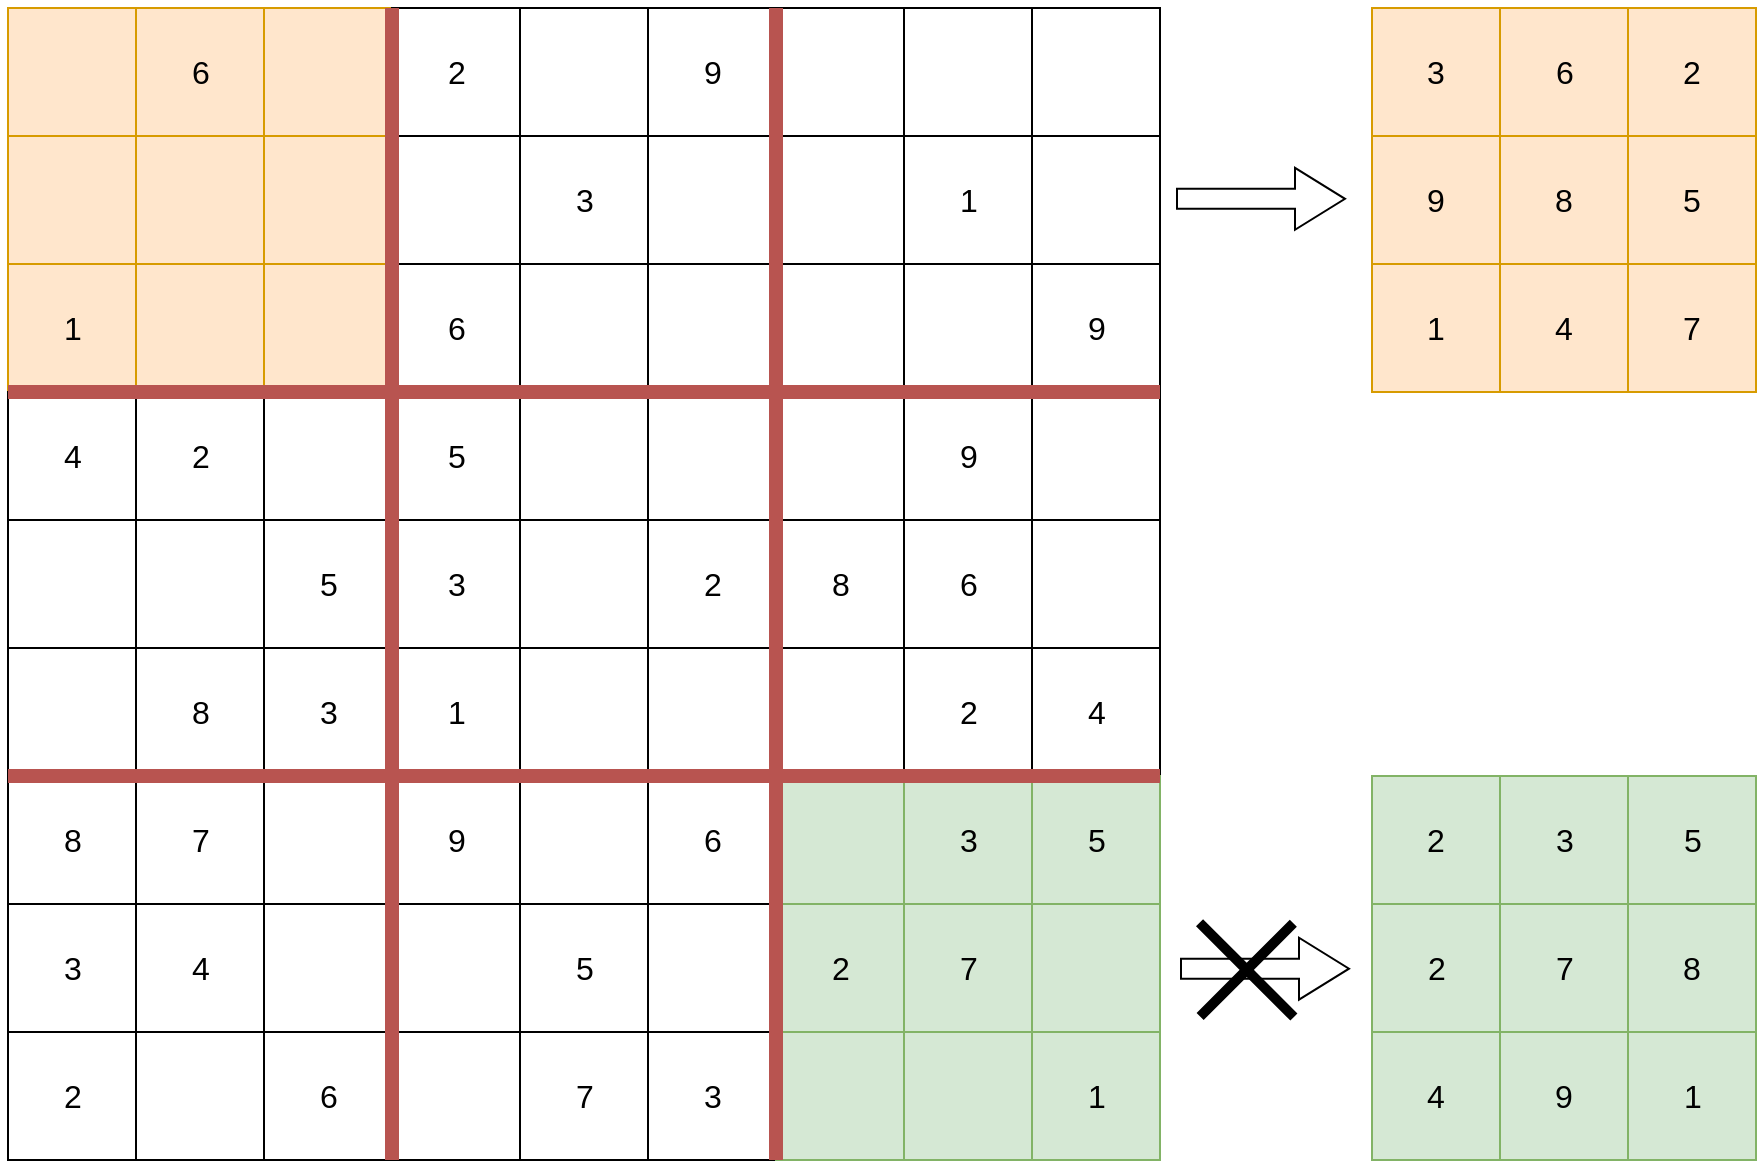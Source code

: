 <mxfile version="22.1.18" type="device">
  <diagram name="Page-1" id="i2DMALY9Xvrg91dQCHIN">
    <mxGraphModel dx="1356" dy="980" grid="0" gridSize="10" guides="1" tooltips="1" connect="1" arrows="1" fold="1" page="0" pageScale="1" pageWidth="850" pageHeight="1100" math="0" shadow="0">
      <root>
        <mxCell id="0" />
        <mxCell id="1" parent="0" />
        <mxCell id="XYY6bWEJs2ji5yLr34Nl-1" value="" style="rounded=0;whiteSpace=wrap;html=1;fontSize=16;fillColor=#ffe6cc;strokeColor=#d79b00;" parent="1" vertex="1">
          <mxGeometry x="-195" y="-226" width="64" height="64" as="geometry" />
        </mxCell>
        <mxCell id="XYY6bWEJs2ji5yLr34Nl-3" value="" style="rounded=0;whiteSpace=wrap;html=1;fontSize=16;fillColor=#ffe6cc;strokeColor=#d79b00;" parent="1" vertex="1">
          <mxGeometry x="-131" y="-226" width="64" height="64" as="geometry" />
        </mxCell>
        <mxCell id="XYY6bWEJs2ji5yLr34Nl-4" value="" style="rounded=0;whiteSpace=wrap;html=1;fontSize=16;fillColor=#ffe6cc;strokeColor=#d79b00;" parent="1" vertex="1">
          <mxGeometry x="-67" y="-226" width="64" height="64" as="geometry" />
        </mxCell>
        <mxCell id="XYY6bWEJs2ji5yLr34Nl-10" value="" style="rounded=0;whiteSpace=wrap;html=1;fontSize=16;fillColor=#ffe6cc;strokeColor=#d79b00;" parent="1" vertex="1">
          <mxGeometry x="-195" y="-162" width="64" height="64" as="geometry" />
        </mxCell>
        <mxCell id="XYY6bWEJs2ji5yLr34Nl-12" value="" style="rounded=0;whiteSpace=wrap;html=1;fontSize=16;fillColor=#ffe6cc;strokeColor=#d79b00;" parent="1" vertex="1">
          <mxGeometry x="-131" y="-162" width="64" height="64" as="geometry" />
        </mxCell>
        <mxCell id="XYY6bWEJs2ji5yLr34Nl-13" value="" style="rounded=0;whiteSpace=wrap;html=1;fontSize=16;fillColor=#ffe6cc;strokeColor=#d79b00;" parent="1" vertex="1">
          <mxGeometry x="-67" y="-162" width="64" height="64" as="geometry" />
        </mxCell>
        <mxCell id="XYY6bWEJs2ji5yLr34Nl-22" value="" style="rounded=0;whiteSpace=wrap;html=1;fontSize=16;fillColor=#ffe6cc;strokeColor=#d79b00;" parent="1" vertex="1">
          <mxGeometry x="-195" y="-98" width="64" height="64" as="geometry" />
        </mxCell>
        <mxCell id="XYY6bWEJs2ji5yLr34Nl-23" value="1" style="text;html=1;align=center;verticalAlign=middle;resizable=0;points=[];autosize=1;fontSize=16;" parent="1" vertex="1">
          <mxGeometry x="-176.5" y="-81.5" width="27" height="31" as="geometry" />
        </mxCell>
        <mxCell id="XYY6bWEJs2ji5yLr34Nl-24" value="" style="rounded=0;whiteSpace=wrap;html=1;fontSize=16;fillColor=#ffe6cc;strokeColor=#d79b00;" parent="1" vertex="1">
          <mxGeometry x="-131" y="-98" width="65" height="65" as="geometry" />
        </mxCell>
        <mxCell id="XYY6bWEJs2ji5yLr34Nl-25" value="" style="rounded=0;whiteSpace=wrap;html=1;fontSize=16;fillColor=#ffe6cc;strokeColor=#d79b00;" parent="1" vertex="1">
          <mxGeometry x="-67" y="-98" width="64" height="64" as="geometry" />
        </mxCell>
        <mxCell id="XYY6bWEJs2ji5yLr34Nl-26" value="6" style="text;html=1;align=center;verticalAlign=middle;resizable=0;points=[];autosize=1;fontSize=16;" parent="1" vertex="1">
          <mxGeometry x="-112.5" y="-209.5" width="27" height="31" as="geometry" />
        </mxCell>
        <mxCell id="XYY6bWEJs2ji5yLr34Nl-32" value="" style="rounded=0;whiteSpace=wrap;html=1;fontSize=16;" parent="1" vertex="1">
          <mxGeometry x="-3" y="-226" width="64" height="64" as="geometry" />
        </mxCell>
        <mxCell id="XYY6bWEJs2ji5yLr34Nl-33" value="2" style="text;html=1;align=center;verticalAlign=middle;resizable=0;points=[];autosize=1;strokeColor=none;fillColor=none;fontSize=16;" parent="1" vertex="1">
          <mxGeometry x="15.5" y="-209.5" width="27" height="31" as="geometry" />
        </mxCell>
        <mxCell id="XYY6bWEJs2ji5yLr34Nl-34" value="" style="rounded=0;whiteSpace=wrap;html=1;fontSize=16;" parent="1" vertex="1">
          <mxGeometry x="61" y="-226" width="64" height="64" as="geometry" />
        </mxCell>
        <mxCell id="XYY6bWEJs2ji5yLr34Nl-35" value="" style="rounded=0;whiteSpace=wrap;html=1;fontSize=16;" parent="1" vertex="1">
          <mxGeometry x="125" y="-226" width="64" height="64" as="geometry" />
        </mxCell>
        <mxCell id="XYY6bWEJs2ji5yLr34Nl-36" value="" style="rounded=0;whiteSpace=wrap;html=1;fontSize=16;" parent="1" vertex="1">
          <mxGeometry x="-3" y="-162" width="64" height="64" as="geometry" />
        </mxCell>
        <mxCell id="XYY6bWEJs2ji5yLr34Nl-38" value="" style="rounded=0;whiteSpace=wrap;html=1;fontSize=16;" parent="1" vertex="1">
          <mxGeometry x="61" y="-162" width="64" height="64" as="geometry" />
        </mxCell>
        <mxCell id="XYY6bWEJs2ji5yLr34Nl-39" value="" style="rounded=0;whiteSpace=wrap;html=1;fontSize=16;" parent="1" vertex="1">
          <mxGeometry x="125" y="-162" width="64" height="64" as="geometry" />
        </mxCell>
        <mxCell id="XYY6bWEJs2ji5yLr34Nl-40" value="" style="rounded=0;whiteSpace=wrap;html=1;fontSize=16;" parent="1" vertex="1">
          <mxGeometry x="-3" y="-98" width="64" height="64" as="geometry" />
        </mxCell>
        <mxCell id="XYY6bWEJs2ji5yLr34Nl-41" value="6" style="text;html=1;align=center;verticalAlign=middle;resizable=0;points=[];autosize=1;strokeColor=none;fillColor=none;fontSize=16;" parent="1" vertex="1">
          <mxGeometry x="15.5" y="-81.5" width="27" height="31" as="geometry" />
        </mxCell>
        <mxCell id="XYY6bWEJs2ji5yLr34Nl-42" value="" style="rounded=0;whiteSpace=wrap;html=1;fontSize=16;" parent="1" vertex="1">
          <mxGeometry x="61" y="-98" width="64" height="64" as="geometry" />
        </mxCell>
        <mxCell id="XYY6bWEJs2ji5yLr34Nl-43" value="" style="rounded=0;whiteSpace=wrap;html=1;fontSize=16;" parent="1" vertex="1">
          <mxGeometry x="125" y="-98" width="64" height="64" as="geometry" />
        </mxCell>
        <mxCell id="XYY6bWEJs2ji5yLr34Nl-45" value="9" style="text;html=1;align=center;verticalAlign=middle;resizable=0;points=[];autosize=1;strokeColor=none;fillColor=none;fontSize=16;" parent="1" vertex="1">
          <mxGeometry x="143.5" y="-209.5" width="27" height="31" as="geometry" />
        </mxCell>
        <mxCell id="XYY6bWEJs2ji5yLr34Nl-46" value="3" style="text;html=1;align=center;verticalAlign=middle;resizable=0;points=[];autosize=1;strokeColor=none;fillColor=none;fontSize=16;" parent="1" vertex="1">
          <mxGeometry x="79.5" y="-145.5" width="27" height="31" as="geometry" />
        </mxCell>
        <mxCell id="XYY6bWEJs2ji5yLr34Nl-50" value="" style="rounded=0;whiteSpace=wrap;html=1;fontSize=16;" parent="1" vertex="1">
          <mxGeometry x="189" y="-226" width="64" height="64" as="geometry" />
        </mxCell>
        <mxCell id="XYY6bWEJs2ji5yLr34Nl-52" value="" style="rounded=0;whiteSpace=wrap;html=1;fontSize=16;" parent="1" vertex="1">
          <mxGeometry x="253" y="-226" width="64" height="64" as="geometry" />
        </mxCell>
        <mxCell id="XYY6bWEJs2ji5yLr34Nl-53" value="" style="rounded=0;whiteSpace=wrap;html=1;fontSize=16;" parent="1" vertex="1">
          <mxGeometry x="317" y="-226" width="64" height="64" as="geometry" />
        </mxCell>
        <mxCell id="XYY6bWEJs2ji5yLr34Nl-54" value="" style="rounded=0;whiteSpace=wrap;html=1;fontSize=16;" parent="1" vertex="1">
          <mxGeometry x="189" y="-162" width="64" height="64" as="geometry" />
        </mxCell>
        <mxCell id="XYY6bWEJs2ji5yLr34Nl-56" value="" style="rounded=0;whiteSpace=wrap;html=1;fontSize=16;" parent="1" vertex="1">
          <mxGeometry x="253" y="-162" width="64" height="64" as="geometry" />
        </mxCell>
        <mxCell id="XYY6bWEJs2ji5yLr34Nl-57" value="" style="rounded=0;whiteSpace=wrap;html=1;fontSize=16;" parent="1" vertex="1">
          <mxGeometry x="317" y="-162" width="64" height="64" as="geometry" />
        </mxCell>
        <mxCell id="XYY6bWEJs2ji5yLr34Nl-58" value="" style="rounded=0;whiteSpace=wrap;html=1;fontSize=16;" parent="1" vertex="1">
          <mxGeometry x="189" y="-98" width="64" height="64" as="geometry" />
        </mxCell>
        <mxCell id="XYY6bWEJs2ji5yLr34Nl-60" value="" style="rounded=0;whiteSpace=wrap;html=1;fontSize=16;" parent="1" vertex="1">
          <mxGeometry x="253" y="-98" width="64" height="64" as="geometry" />
        </mxCell>
        <mxCell id="XYY6bWEJs2ji5yLr34Nl-61" value="" style="rounded=0;whiteSpace=wrap;html=1;fontSize=16;" parent="1" vertex="1">
          <mxGeometry x="317" y="-98" width="64" height="64" as="geometry" />
        </mxCell>
        <mxCell id="XYY6bWEJs2ji5yLr34Nl-64" value="1" style="text;html=1;align=center;verticalAlign=middle;resizable=0;points=[];autosize=1;strokeColor=none;fillColor=none;fontSize=16;" parent="1" vertex="1">
          <mxGeometry x="271.5" y="-145.5" width="27" height="31" as="geometry" />
        </mxCell>
        <mxCell id="XYY6bWEJs2ji5yLr34Nl-67" value="9" style="text;html=1;align=center;verticalAlign=middle;resizable=0;points=[];autosize=1;strokeColor=none;fillColor=none;fontSize=16;" parent="1" vertex="1">
          <mxGeometry x="335.5" y="-81.5" width="27" height="31" as="geometry" />
        </mxCell>
        <mxCell id="XYY6bWEJs2ji5yLr34Nl-68" value="" style="rounded=0;whiteSpace=wrap;html=1;fontSize=16;" parent="1" vertex="1">
          <mxGeometry x="-195" y="-34" width="64" height="64" as="geometry" />
        </mxCell>
        <mxCell id="XYY6bWEJs2ji5yLr34Nl-69" value="4" style="text;html=1;align=center;verticalAlign=middle;resizable=0;points=[];autosize=1;strokeColor=none;fillColor=none;fontSize=16;" parent="1" vertex="1">
          <mxGeometry x="-176.5" y="-17.5" width="27" height="31" as="geometry" />
        </mxCell>
        <mxCell id="XYY6bWEJs2ji5yLr34Nl-70" value="" style="rounded=0;whiteSpace=wrap;html=1;fontSize=16;" parent="1" vertex="1">
          <mxGeometry x="-131" y="-34" width="64" height="64" as="geometry" />
        </mxCell>
        <mxCell id="XYY6bWEJs2ji5yLr34Nl-71" value="" style="rounded=0;whiteSpace=wrap;html=1;fontSize=16;" parent="1" vertex="1">
          <mxGeometry x="-67" y="-34" width="64" height="64" as="geometry" />
        </mxCell>
        <mxCell id="XYY6bWEJs2ji5yLr34Nl-72" value="" style="rounded=0;whiteSpace=wrap;html=1;fontSize=16;" parent="1" vertex="1">
          <mxGeometry x="-195" y="30" width="64" height="64" as="geometry" />
        </mxCell>
        <mxCell id="XYY6bWEJs2ji5yLr34Nl-74" value="" style="rounded=0;whiteSpace=wrap;html=1;fontSize=16;" parent="1" vertex="1">
          <mxGeometry x="-131" y="30" width="64" height="64" as="geometry" />
        </mxCell>
        <mxCell id="XYY6bWEJs2ji5yLr34Nl-75" value="" style="rounded=0;whiteSpace=wrap;html=1;fontSize=16;" parent="1" vertex="1">
          <mxGeometry x="-67" y="30" width="64" height="64" as="geometry" />
        </mxCell>
        <mxCell id="XYY6bWEJs2ji5yLr34Nl-76" value="" style="rounded=0;whiteSpace=wrap;html=1;fontSize=16;" parent="1" vertex="1">
          <mxGeometry x="-195" y="94" width="64" height="64" as="geometry" />
        </mxCell>
        <mxCell id="XYY6bWEJs2ji5yLr34Nl-78" value="" style="rounded=0;whiteSpace=wrap;html=1;fontSize=16;" parent="1" vertex="1">
          <mxGeometry x="-131" y="94" width="64" height="64" as="geometry" />
        </mxCell>
        <mxCell id="XYY6bWEJs2ji5yLr34Nl-79" value="" style="rounded=0;whiteSpace=wrap;html=1;fontSize=16;" parent="1" vertex="1">
          <mxGeometry x="-67" y="94" width="64" height="64" as="geometry" />
        </mxCell>
        <mxCell id="XYY6bWEJs2ji5yLr34Nl-80" value="2" style="text;html=1;align=center;verticalAlign=middle;resizable=0;points=[];autosize=1;strokeColor=none;fillColor=none;fontSize=16;" parent="1" vertex="1">
          <mxGeometry x="-112.5" y="-17.5" width="27" height="31" as="geometry" />
        </mxCell>
        <mxCell id="XYY6bWEJs2ji5yLr34Nl-83" value="5" style="text;html=1;align=center;verticalAlign=middle;resizable=0;points=[];autosize=1;strokeColor=none;fillColor=none;fontSize=16;" parent="1" vertex="1">
          <mxGeometry x="-48.5" y="46.5" width="27" height="31" as="geometry" />
        </mxCell>
        <mxCell id="XYY6bWEJs2ji5yLr34Nl-84" value="8" style="text;html=1;align=center;verticalAlign=middle;resizable=0;points=[];autosize=1;strokeColor=none;fillColor=none;fontSize=16;" parent="1" vertex="1">
          <mxGeometry x="-112.5" y="110.5" width="27" height="31" as="geometry" />
        </mxCell>
        <mxCell id="XYY6bWEJs2ji5yLr34Nl-85" value="3" style="text;html=1;align=center;verticalAlign=middle;resizable=0;points=[];autosize=1;strokeColor=none;fillColor=none;fontSize=16;" parent="1" vertex="1">
          <mxGeometry x="-48.5" y="110.5" width="27" height="31" as="geometry" />
        </mxCell>
        <mxCell id="XYY6bWEJs2ji5yLr34Nl-86" value="" style="rounded=0;whiteSpace=wrap;html=1;fontSize=16;" parent="1" vertex="1">
          <mxGeometry x="-3" y="-34" width="64" height="64" as="geometry" />
        </mxCell>
        <mxCell id="XYY6bWEJs2ji5yLr34Nl-87" value="5" style="text;html=1;align=center;verticalAlign=middle;resizable=0;points=[];autosize=1;strokeColor=none;fillColor=none;fontSize=16;" parent="1" vertex="1">
          <mxGeometry x="15.5" y="-17.5" width="27" height="31" as="geometry" />
        </mxCell>
        <mxCell id="XYY6bWEJs2ji5yLr34Nl-88" value="" style="rounded=0;whiteSpace=wrap;html=1;fontSize=16;" parent="1" vertex="1">
          <mxGeometry x="61" y="-34" width="64" height="64" as="geometry" />
        </mxCell>
        <mxCell id="XYY6bWEJs2ji5yLr34Nl-89" value="" style="rounded=0;whiteSpace=wrap;html=1;fontSize=16;" parent="1" vertex="1">
          <mxGeometry x="125" y="-34" width="64" height="64" as="geometry" />
        </mxCell>
        <mxCell id="XYY6bWEJs2ji5yLr34Nl-90" value="" style="rounded=0;whiteSpace=wrap;html=1;fontSize=16;" parent="1" vertex="1">
          <mxGeometry x="-3" y="30" width="64" height="64" as="geometry" />
        </mxCell>
        <mxCell id="XYY6bWEJs2ji5yLr34Nl-91" value="3" style="text;html=1;align=center;verticalAlign=middle;resizable=0;points=[];autosize=1;strokeColor=none;fillColor=none;fontSize=16;" parent="1" vertex="1">
          <mxGeometry x="15.5" y="46.5" width="27" height="31" as="geometry" />
        </mxCell>
        <mxCell id="XYY6bWEJs2ji5yLr34Nl-92" value="" style="rounded=0;whiteSpace=wrap;html=1;fontSize=16;" parent="1" vertex="1">
          <mxGeometry x="61" y="30" width="64" height="64" as="geometry" />
        </mxCell>
        <mxCell id="XYY6bWEJs2ji5yLr34Nl-93" value="" style="rounded=0;whiteSpace=wrap;html=1;fontSize=16;" parent="1" vertex="1">
          <mxGeometry x="125" y="30" width="64" height="64" as="geometry" />
        </mxCell>
        <mxCell id="XYY6bWEJs2ji5yLr34Nl-94" value="" style="rounded=0;whiteSpace=wrap;html=1;fontSize=16;" parent="1" vertex="1">
          <mxGeometry x="-3" y="94" width="64" height="64" as="geometry" />
        </mxCell>
        <mxCell id="XYY6bWEJs2ji5yLr34Nl-95" value="1" style="text;html=1;align=center;verticalAlign=middle;resizable=0;points=[];autosize=1;strokeColor=none;fillColor=none;fontSize=16;" parent="1" vertex="1">
          <mxGeometry x="15.5" y="110.5" width="27" height="31" as="geometry" />
        </mxCell>
        <mxCell id="XYY6bWEJs2ji5yLr34Nl-96" value="" style="rounded=0;whiteSpace=wrap;html=1;fontSize=16;" parent="1" vertex="1">
          <mxGeometry x="61" y="94" width="64" height="64" as="geometry" />
        </mxCell>
        <mxCell id="XYY6bWEJs2ji5yLr34Nl-97" value="" style="rounded=0;whiteSpace=wrap;html=1;fontSize=16;" parent="1" vertex="1">
          <mxGeometry x="125" y="94" width="64" height="64" as="geometry" />
        </mxCell>
        <mxCell id="XYY6bWEJs2ji5yLr34Nl-101" value="2" style="text;html=1;align=center;verticalAlign=middle;resizable=0;points=[];autosize=1;strokeColor=none;fillColor=none;fontSize=16;" parent="1" vertex="1">
          <mxGeometry x="143.5" y="46.5" width="27" height="31" as="geometry" />
        </mxCell>
        <mxCell id="XYY6bWEJs2ji5yLr34Nl-104" value="" style="rounded=0;whiteSpace=wrap;html=1;fontSize=16;" parent="1" vertex="1">
          <mxGeometry x="189" y="-34" width="64" height="64" as="geometry" />
        </mxCell>
        <mxCell id="XYY6bWEJs2ji5yLr34Nl-106" value="" style="rounded=0;whiteSpace=wrap;html=1;fontSize=16;" parent="1" vertex="1">
          <mxGeometry x="253" y="-34" width="64" height="64" as="geometry" />
        </mxCell>
        <mxCell id="XYY6bWEJs2ji5yLr34Nl-107" value="" style="rounded=0;whiteSpace=wrap;html=1;fontSize=16;" parent="1" vertex="1">
          <mxGeometry x="317" y="-34" width="64" height="64" as="geometry" />
        </mxCell>
        <mxCell id="XYY6bWEJs2ji5yLr34Nl-108" value="" style="rounded=0;whiteSpace=wrap;html=1;fontSize=16;" parent="1" vertex="1">
          <mxGeometry x="189" y="30" width="64" height="64" as="geometry" />
        </mxCell>
        <mxCell id="XYY6bWEJs2ji5yLr34Nl-109" value="8" style="text;html=1;align=center;verticalAlign=middle;resizable=0;points=[];autosize=1;strokeColor=none;fillColor=none;fontSize=16;" parent="1" vertex="1">
          <mxGeometry x="207.5" y="46.5" width="27" height="31" as="geometry" />
        </mxCell>
        <mxCell id="XYY6bWEJs2ji5yLr34Nl-110" value="" style="rounded=0;whiteSpace=wrap;html=1;fontSize=16;" parent="1" vertex="1">
          <mxGeometry x="253" y="30" width="64" height="64" as="geometry" />
        </mxCell>
        <mxCell id="XYY6bWEJs2ji5yLr34Nl-111" value="" style="rounded=0;whiteSpace=wrap;html=1;fontSize=16;" parent="1" vertex="1">
          <mxGeometry x="317" y="30" width="64" height="64" as="geometry" />
        </mxCell>
        <mxCell id="XYY6bWEJs2ji5yLr34Nl-112" value="" style="rounded=0;whiteSpace=wrap;html=1;fontSize=16;" parent="1" vertex="1">
          <mxGeometry x="189" y="94" width="64" height="64" as="geometry" />
        </mxCell>
        <mxCell id="XYY6bWEJs2ji5yLr34Nl-114" value="" style="rounded=0;whiteSpace=wrap;html=1;fontSize=16;" parent="1" vertex="1">
          <mxGeometry x="253" y="94" width="64" height="64" as="geometry" />
        </mxCell>
        <mxCell id="XYY6bWEJs2ji5yLr34Nl-115" value="" style="rounded=0;whiteSpace=wrap;html=1;fontSize=16;" parent="1" vertex="1">
          <mxGeometry x="317" y="94" width="64" height="64" as="geometry" />
        </mxCell>
        <mxCell id="XYY6bWEJs2ji5yLr34Nl-116" value="9" style="text;html=1;align=center;verticalAlign=middle;resizable=0;points=[];autosize=1;strokeColor=none;fillColor=none;fontSize=16;" parent="1" vertex="1">
          <mxGeometry x="271.5" y="-17.5" width="27" height="31" as="geometry" />
        </mxCell>
        <mxCell id="XYY6bWEJs2ji5yLr34Nl-118" value="6" style="text;html=1;align=center;verticalAlign=middle;resizable=0;points=[];autosize=1;strokeColor=none;fillColor=none;fontSize=16;" parent="1" vertex="1">
          <mxGeometry x="271.5" y="46.5" width="27" height="31" as="geometry" />
        </mxCell>
        <mxCell id="XYY6bWEJs2ji5yLr34Nl-120" value="2" style="text;html=1;align=center;verticalAlign=middle;resizable=0;points=[];autosize=1;strokeColor=none;fillColor=none;fontSize=16;" parent="1" vertex="1">
          <mxGeometry x="271.5" y="110.5" width="27" height="31" as="geometry" />
        </mxCell>
        <mxCell id="XYY6bWEJs2ji5yLr34Nl-121" value="4" style="text;html=1;align=center;verticalAlign=middle;resizable=0;points=[];autosize=1;strokeColor=none;fillColor=none;fontSize=16;" parent="1" vertex="1">
          <mxGeometry x="335.5" y="110.5" width="27" height="31" as="geometry" />
        </mxCell>
        <mxCell id="XYY6bWEJs2ji5yLr34Nl-122" value="" style="rounded=0;whiteSpace=wrap;html=1;fontSize=16;" parent="1" vertex="1">
          <mxGeometry x="-195" y="158" width="64" height="64" as="geometry" />
        </mxCell>
        <mxCell id="XYY6bWEJs2ji5yLr34Nl-123" value="8" style="text;html=1;align=center;verticalAlign=middle;resizable=0;points=[];autosize=1;strokeColor=none;fillColor=none;fontSize=16;" parent="1" vertex="1">
          <mxGeometry x="-176.5" y="174.5" width="27" height="31" as="geometry" />
        </mxCell>
        <mxCell id="XYY6bWEJs2ji5yLr34Nl-124" value="" style="rounded=0;whiteSpace=wrap;html=1;fontSize=16;" parent="1" vertex="1">
          <mxGeometry x="-131" y="158" width="64" height="64" as="geometry" />
        </mxCell>
        <mxCell id="XYY6bWEJs2ji5yLr34Nl-125" value="" style="rounded=0;whiteSpace=wrap;html=1;fontSize=16;" parent="1" vertex="1">
          <mxGeometry x="-67" y="158" width="64" height="64" as="geometry" />
        </mxCell>
        <mxCell id="XYY6bWEJs2ji5yLr34Nl-126" value="" style="rounded=0;whiteSpace=wrap;html=1;fontSize=16;" parent="1" vertex="1">
          <mxGeometry x="-195" y="222" width="64" height="64" as="geometry" />
        </mxCell>
        <mxCell id="XYY6bWEJs2ji5yLr34Nl-127" value="3" style="text;html=1;align=center;verticalAlign=middle;resizable=0;points=[];autosize=1;strokeColor=none;fillColor=none;fontSize=16;" parent="1" vertex="1">
          <mxGeometry x="-176.5" y="238.5" width="27" height="31" as="geometry" />
        </mxCell>
        <mxCell id="XYY6bWEJs2ji5yLr34Nl-128" value="" style="rounded=0;whiteSpace=wrap;html=1;fontSize=16;" parent="1" vertex="1">
          <mxGeometry x="-131" y="222" width="64" height="64" as="geometry" />
        </mxCell>
        <mxCell id="XYY6bWEJs2ji5yLr34Nl-129" value="" style="rounded=0;whiteSpace=wrap;html=1;fontSize=16;" parent="1" vertex="1">
          <mxGeometry x="-67" y="222" width="64" height="64" as="geometry" />
        </mxCell>
        <mxCell id="XYY6bWEJs2ji5yLr34Nl-130" value="" style="rounded=0;whiteSpace=wrap;html=1;fontSize=16;" parent="1" vertex="1">
          <mxGeometry x="-195" y="286" width="64" height="64" as="geometry" />
        </mxCell>
        <mxCell id="XYY6bWEJs2ji5yLr34Nl-131" value="2" style="text;html=1;align=center;verticalAlign=middle;resizable=0;points=[];autosize=1;strokeColor=none;fillColor=none;fontSize=16;" parent="1" vertex="1">
          <mxGeometry x="-176.5" y="302.5" width="27" height="31" as="geometry" />
        </mxCell>
        <mxCell id="XYY6bWEJs2ji5yLr34Nl-132" value="" style="rounded=0;whiteSpace=wrap;html=1;fontSize=16;" parent="1" vertex="1">
          <mxGeometry x="-131" y="286" width="64" height="64" as="geometry" />
        </mxCell>
        <mxCell id="XYY6bWEJs2ji5yLr34Nl-133" value="" style="rounded=0;whiteSpace=wrap;html=1;fontSize=16;" parent="1" vertex="1">
          <mxGeometry x="-67" y="286" width="64" height="64" as="geometry" />
        </mxCell>
        <mxCell id="XYY6bWEJs2ji5yLr34Nl-134" value="7" style="text;html=1;align=center;verticalAlign=middle;resizable=0;points=[];autosize=1;strokeColor=none;fillColor=none;fontSize=16;" parent="1" vertex="1">
          <mxGeometry x="-112.5" y="174.5" width="27" height="31" as="geometry" />
        </mxCell>
        <mxCell id="XYY6bWEJs2ji5yLr34Nl-136" value="4" style="text;html=1;align=center;verticalAlign=middle;resizable=0;points=[];autosize=1;strokeColor=none;fillColor=none;fontSize=16;" parent="1" vertex="1">
          <mxGeometry x="-112.5" y="238.5" width="27" height="31" as="geometry" />
        </mxCell>
        <mxCell id="XYY6bWEJs2ji5yLr34Nl-139" value="6" style="text;html=1;align=center;verticalAlign=middle;resizable=0;points=[];autosize=1;strokeColor=none;fillColor=none;fontSize=16;" parent="1" vertex="1">
          <mxGeometry x="-48.5" y="302.5" width="27" height="31" as="geometry" />
        </mxCell>
        <mxCell id="XYY6bWEJs2ji5yLr34Nl-140" value="" style="rounded=0;whiteSpace=wrap;html=1;fontSize=16;" parent="1" vertex="1">
          <mxGeometry x="-3" y="158" width="64" height="64" as="geometry" />
        </mxCell>
        <mxCell id="XYY6bWEJs2ji5yLr34Nl-141" value="9" style="text;html=1;align=center;verticalAlign=middle;resizable=0;points=[];autosize=1;strokeColor=none;fillColor=none;fontSize=16;" parent="1" vertex="1">
          <mxGeometry x="15.5" y="174.5" width="27" height="31" as="geometry" />
        </mxCell>
        <mxCell id="XYY6bWEJs2ji5yLr34Nl-142" value="" style="rounded=0;whiteSpace=wrap;html=1;fontSize=16;" parent="1" vertex="1">
          <mxGeometry x="61" y="158" width="64" height="64" as="geometry" />
        </mxCell>
        <mxCell id="XYY6bWEJs2ji5yLr34Nl-143" value="" style="rounded=0;whiteSpace=wrap;html=1;fontSize=16;" parent="1" vertex="1">
          <mxGeometry x="125" y="158" width="64" height="64" as="geometry" />
        </mxCell>
        <mxCell id="XYY6bWEJs2ji5yLr34Nl-144" value="" style="rounded=0;whiteSpace=wrap;html=1;fontSize=16;" parent="1" vertex="1">
          <mxGeometry x="-3" y="222" width="64" height="64" as="geometry" />
        </mxCell>
        <mxCell id="XYY6bWEJs2ji5yLr34Nl-146" value="" style="rounded=0;whiteSpace=wrap;html=1;fontSize=16;" parent="1" vertex="1">
          <mxGeometry x="61" y="222" width="64" height="64" as="geometry" />
        </mxCell>
        <mxCell id="XYY6bWEJs2ji5yLr34Nl-147" value="" style="rounded=0;whiteSpace=wrap;html=1;fontSize=16;" parent="1" vertex="1">
          <mxGeometry x="125" y="222" width="64" height="64" as="geometry" />
        </mxCell>
        <mxCell id="XYY6bWEJs2ji5yLr34Nl-148" value="" style="rounded=0;whiteSpace=wrap;html=1;fontSize=16;" parent="1" vertex="1">
          <mxGeometry x="-3" y="286" width="64" height="64" as="geometry" />
        </mxCell>
        <mxCell id="XYY6bWEJs2ji5yLr34Nl-150" value="" style="rounded=0;whiteSpace=wrap;html=1;fontSize=16;" parent="1" vertex="1">
          <mxGeometry x="61" y="286" width="64" height="64" as="geometry" />
        </mxCell>
        <mxCell id="XYY6bWEJs2ji5yLr34Nl-151" value="" style="rounded=0;whiteSpace=wrap;html=1;fontSize=16;" parent="1" vertex="1">
          <mxGeometry x="125" y="286" width="64" height="64" as="geometry" />
        </mxCell>
        <mxCell id="XYY6bWEJs2ji5yLr34Nl-153" value="6" style="text;html=1;align=center;verticalAlign=middle;resizable=0;points=[];autosize=1;strokeColor=none;fillColor=none;fontSize=16;" parent="1" vertex="1">
          <mxGeometry x="143.5" y="174.5" width="27" height="31" as="geometry" />
        </mxCell>
        <mxCell id="XYY6bWEJs2ji5yLr34Nl-154" value="5" style="text;html=1;align=center;verticalAlign=middle;resizable=0;points=[];autosize=1;strokeColor=none;fillColor=none;fontSize=16;" parent="1" vertex="1">
          <mxGeometry x="79.5" y="238.5" width="27" height="31" as="geometry" />
        </mxCell>
        <mxCell id="XYY6bWEJs2ji5yLr34Nl-156" value="7" style="text;html=1;align=center;verticalAlign=middle;resizable=0;points=[];autosize=1;strokeColor=none;fillColor=none;fontSize=16;" parent="1" vertex="1">
          <mxGeometry x="79.5" y="302.5" width="27" height="31" as="geometry" />
        </mxCell>
        <mxCell id="XYY6bWEJs2ji5yLr34Nl-157" value="3" style="text;html=1;align=center;verticalAlign=middle;resizable=0;points=[];autosize=1;strokeColor=none;fillColor=none;fontSize=16;" parent="1" vertex="1">
          <mxGeometry x="143.5" y="302.5" width="27" height="31" as="geometry" />
        </mxCell>
        <mxCell id="XYY6bWEJs2ji5yLr34Nl-158" value="" style="rounded=0;whiteSpace=wrap;html=1;fontSize=16;fillColor=#d5e8d4;strokeColor=#82b366;" parent="1" vertex="1">
          <mxGeometry x="189" y="158" width="64" height="64" as="geometry" />
        </mxCell>
        <mxCell id="XYY6bWEJs2ji5yLr34Nl-160" value="" style="rounded=0;whiteSpace=wrap;html=1;fontSize=16;fillColor=#d5e8d4;strokeColor=#82b366;" parent="1" vertex="1">
          <mxGeometry x="253" y="158" width="64" height="64" as="geometry" />
        </mxCell>
        <mxCell id="XYY6bWEJs2ji5yLr34Nl-161" value="" style="rounded=0;whiteSpace=wrap;html=1;fontSize=16;fillColor=#d5e8d4;strokeColor=#82b366;" parent="1" vertex="1">
          <mxGeometry x="317" y="158" width="64" height="64" as="geometry" />
        </mxCell>
        <mxCell id="XYY6bWEJs2ji5yLr34Nl-162" value="" style="rounded=0;whiteSpace=wrap;html=1;fontSize=16;fillColor=#d5e8d4;strokeColor=#82b366;" parent="1" vertex="1">
          <mxGeometry x="189" y="222" width="64" height="64" as="geometry" />
        </mxCell>
        <mxCell id="XYY6bWEJs2ji5yLr34Nl-163" value="2" style="text;html=1;align=center;verticalAlign=middle;resizable=0;points=[];autosize=1;strokeColor=none;fillColor=none;fontSize=16;" parent="1" vertex="1">
          <mxGeometry x="207.5" y="238.5" width="27" height="31" as="geometry" />
        </mxCell>
        <mxCell id="XYY6bWEJs2ji5yLr34Nl-164" value="" style="rounded=0;whiteSpace=wrap;html=1;fontSize=16;fillColor=#d5e8d4;strokeColor=#82b366;" parent="1" vertex="1">
          <mxGeometry x="253" y="222" width="64" height="64" as="geometry" />
        </mxCell>
        <mxCell id="XYY6bWEJs2ji5yLr34Nl-165" value="" style="rounded=0;whiteSpace=wrap;html=1;fontSize=16;fillColor=#d5e8d4;strokeColor=#82b366;" parent="1" vertex="1">
          <mxGeometry x="317" y="222" width="64" height="64" as="geometry" />
        </mxCell>
        <mxCell id="XYY6bWEJs2ji5yLr34Nl-166" value="" style="rounded=0;whiteSpace=wrap;html=1;fontSize=16;fillColor=#d5e8d4;strokeColor=#82b366;" parent="1" vertex="1">
          <mxGeometry x="189" y="286" width="64" height="64" as="geometry" />
        </mxCell>
        <mxCell id="XYY6bWEJs2ji5yLr34Nl-168" value="" style="rounded=0;whiteSpace=wrap;html=1;fontSize=16;fillColor=#d5e8d4;strokeColor=#82b366;" parent="1" vertex="1">
          <mxGeometry x="253" y="286" width="64" height="64" as="geometry" />
        </mxCell>
        <mxCell id="XYY6bWEJs2ji5yLr34Nl-169" value="" style="rounded=0;whiteSpace=wrap;html=1;fontSize=16;fillColor=#d5e8d4;strokeColor=#82b366;" parent="1" vertex="1">
          <mxGeometry x="317" y="286" width="64" height="64" as="geometry" />
        </mxCell>
        <mxCell id="XYY6bWEJs2ji5yLr34Nl-170" value="3" style="text;html=1;align=center;verticalAlign=middle;resizable=0;points=[];autosize=1;strokeColor=none;fillColor=none;fontSize=16;" parent="1" vertex="1">
          <mxGeometry x="271.5" y="174.5" width="27" height="31" as="geometry" />
        </mxCell>
        <mxCell id="XYY6bWEJs2ji5yLr34Nl-171" value="5" style="text;html=1;align=center;verticalAlign=middle;resizable=0;points=[];autosize=1;fontSize=16;" parent="1" vertex="1">
          <mxGeometry x="335.5" y="174.5" width="27" height="31" as="geometry" />
        </mxCell>
        <mxCell id="XYY6bWEJs2ji5yLr34Nl-172" value="7" style="text;html=1;align=center;verticalAlign=middle;resizable=0;points=[];autosize=1;strokeColor=none;fillColor=none;fontSize=16;" parent="1" vertex="1">
          <mxGeometry x="271.5" y="238.5" width="27" height="31" as="geometry" />
        </mxCell>
        <mxCell id="XYY6bWEJs2ji5yLr34Nl-175" value="1" style="text;html=1;align=center;verticalAlign=middle;resizable=0;points=[];autosize=1;fontSize=16;" parent="1" vertex="1">
          <mxGeometry x="335.5" y="302.5" width="27" height="31" as="geometry" />
        </mxCell>
        <mxCell id="XYY6bWEJs2ji5yLr34Nl-183" value="" style="endArrow=none;html=1;rounded=0;fontSize=12;startSize=8;endSize=8;curved=1;fillColor=#f8cecc;strokeColor=#b85450;strokeWidth=7;entryX=1;entryY=0;entryDx=0;entryDy=0;exitX=0;exitY=1;exitDx=0;exitDy=0;" parent="1" source="XYY6bWEJs2ji5yLr34Nl-148" target="XYY6bWEJs2ji5yLr34Nl-4" edge="1">
          <mxGeometry width="50" height="50" relative="1" as="geometry">
            <mxPoint x="527" y="101" as="sourcePoint" />
            <mxPoint x="582" y="-223" as="targetPoint" />
          </mxGeometry>
        </mxCell>
        <mxCell id="XYY6bWEJs2ji5yLr34Nl-184" value="" style="endArrow=none;html=1;rounded=0;fontSize=12;startSize=8;endSize=8;curved=1;fillColor=#f8cecc;strokeColor=#b85450;strokeWidth=7;entryX=1;entryY=0;entryDx=0;entryDy=0;exitX=0;exitY=1;exitDx=0;exitDy=0;" parent="1" edge="1">
          <mxGeometry width="50" height="50" relative="1" as="geometry">
            <mxPoint x="189" y="350" as="sourcePoint" />
            <mxPoint x="189" y="-226" as="targetPoint" />
          </mxGeometry>
        </mxCell>
        <mxCell id="XYY6bWEJs2ji5yLr34Nl-185" value="" style="endArrow=none;html=1;rounded=0;fontSize=12;startSize=8;endSize=8;curved=1;fillColor=#f8cecc;strokeColor=#b85450;strokeWidth=7;entryX=1;entryY=1;entryDx=0;entryDy=0;exitX=0;exitY=0;exitDx=0;exitDy=0;" parent="1" source="XYY6bWEJs2ji5yLr34Nl-68" target="XYY6bWEJs2ji5yLr34Nl-61" edge="1">
          <mxGeometry width="50" height="50" relative="1" as="geometry">
            <mxPoint x="17" y="370" as="sourcePoint" />
            <mxPoint x="17" y="-206" as="targetPoint" />
          </mxGeometry>
        </mxCell>
        <mxCell id="XYY6bWEJs2ji5yLr34Nl-186" value="" style="endArrow=none;html=1;rounded=0;fontSize=12;startSize=8;endSize=8;curved=1;fillColor=#f8cecc;strokeColor=#b85450;strokeWidth=7;entryX=1;entryY=0;entryDx=0;entryDy=0;exitX=0;exitY=0;exitDx=0;exitDy=0;" parent="1" source="XYY6bWEJs2ji5yLr34Nl-122" target="XYY6bWEJs2ji5yLr34Nl-161" edge="1">
          <mxGeometry width="50" height="50" relative="1" as="geometry">
            <mxPoint x="27" y="380" as="sourcePoint" />
            <mxPoint x="27" y="-196" as="targetPoint" />
          </mxGeometry>
        </mxCell>
        <mxCell id="XYY6bWEJs2ji5yLr34Nl-237" value="3" style="rounded=0;whiteSpace=wrap;html=1;fontSize=16;fillColor=#ffe6cc;strokeColor=#d79b00;" parent="1" vertex="1">
          <mxGeometry x="487" y="-226" width="64" height="64" as="geometry" />
        </mxCell>
        <mxCell id="XYY6bWEJs2ji5yLr34Nl-238" value="" style="rounded=0;whiteSpace=wrap;html=1;fontSize=16;fillColor=#ffe6cc;strokeColor=#d79b00;" parent="1" vertex="1">
          <mxGeometry x="551" y="-226" width="64" height="64" as="geometry" />
        </mxCell>
        <mxCell id="XYY6bWEJs2ji5yLr34Nl-239" value="2" style="rounded=0;whiteSpace=wrap;html=1;fontSize=16;fillColor=#ffe6cc;strokeColor=#d79b00;" parent="1" vertex="1">
          <mxGeometry x="615" y="-226" width="64" height="64" as="geometry" />
        </mxCell>
        <mxCell id="XYY6bWEJs2ji5yLr34Nl-240" value="9" style="rounded=0;whiteSpace=wrap;html=1;fontSize=16;fillColor=#ffe6cc;strokeColor=#d79b00;" parent="1" vertex="1">
          <mxGeometry x="487" y="-162" width="64" height="64" as="geometry" />
        </mxCell>
        <mxCell id="XYY6bWEJs2ji5yLr34Nl-241" value="8" style="rounded=0;whiteSpace=wrap;html=1;fontSize=16;fillColor=#ffe6cc;strokeColor=#d79b00;" parent="1" vertex="1">
          <mxGeometry x="551" y="-162" width="64" height="64" as="geometry" />
        </mxCell>
        <mxCell id="XYY6bWEJs2ji5yLr34Nl-242" value="5" style="rounded=0;whiteSpace=wrap;html=1;fontSize=16;fillColor=#ffe6cc;strokeColor=#d79b00;" parent="1" vertex="1">
          <mxGeometry x="615" y="-162" width="64" height="64" as="geometry" />
        </mxCell>
        <mxCell id="XYY6bWEJs2ji5yLr34Nl-247" value="6" style="text;html=1;align=center;verticalAlign=middle;resizable=0;points=[];autosize=1;fontSize=16;" parent="1" vertex="1">
          <mxGeometry x="569.5" y="-209.5" width="27" height="31" as="geometry" />
        </mxCell>
        <mxCell id="XYY6bWEJs2ji5yLr34Nl-248" value="" style="shape=flexArrow;endArrow=classic;html=1;rounded=0;fontSize=12;startSize=8;endSize=8;curved=1;" parent="1" edge="1">
          <mxGeometry width="50" height="50" relative="1" as="geometry">
            <mxPoint x="389" y="-130.59" as="sourcePoint" />
            <mxPoint x="474" y="-130.59" as="targetPoint" />
          </mxGeometry>
        </mxCell>
        <mxCell id="XYY6bWEJs2ji5yLr34Nl-250" value="" style="shape=flexArrow;endArrow=classic;html=1;rounded=0;fontSize=12;startSize=8;endSize=8;curved=1;" parent="1" edge="1">
          <mxGeometry width="50" height="50" relative="1" as="geometry">
            <mxPoint x="391" y="254.36" as="sourcePoint" />
            <mxPoint x="476" y="254.36" as="targetPoint" />
          </mxGeometry>
        </mxCell>
        <mxCell id="XYY6bWEJs2ji5yLr34Nl-273" value="2" style="rounded=0;whiteSpace=wrap;html=1;fontSize=16;fillColor=#d5e8d4;strokeColor=#82b366;" parent="1" vertex="1">
          <mxGeometry x="487" y="158" width="64" height="64" as="geometry" />
        </mxCell>
        <mxCell id="XYY6bWEJs2ji5yLr34Nl-274" value="" style="rounded=0;whiteSpace=wrap;html=1;fontSize=16;fillColor=#d5e8d4;strokeColor=#82b366;" parent="1" vertex="1">
          <mxGeometry x="551" y="158" width="64" height="64" as="geometry" />
        </mxCell>
        <mxCell id="XYY6bWEJs2ji5yLr34Nl-275" value="" style="rounded=0;whiteSpace=wrap;html=1;fontSize=16;fillColor=#d5e8d4;strokeColor=#82b366;" parent="1" vertex="1">
          <mxGeometry x="615" y="158" width="64" height="64" as="geometry" />
        </mxCell>
        <mxCell id="XYY6bWEJs2ji5yLr34Nl-276" value="" style="rounded=0;whiteSpace=wrap;html=1;fontSize=16;fillColor=#d5e8d4;strokeColor=#82b366;" parent="1" vertex="1">
          <mxGeometry x="487" y="222" width="64" height="64" as="geometry" />
        </mxCell>
        <mxCell id="XYY6bWEJs2ji5yLr34Nl-277" value="2" style="text;html=1;align=center;verticalAlign=middle;resizable=0;points=[];autosize=1;strokeColor=none;fillColor=none;fontSize=16;" parent="1" vertex="1">
          <mxGeometry x="505.5" y="238.5" width="27" height="31" as="geometry" />
        </mxCell>
        <mxCell id="XYY6bWEJs2ji5yLr34Nl-278" value="" style="rounded=0;whiteSpace=wrap;html=1;fontSize=16;fillColor=#d5e8d4;strokeColor=#82b366;" parent="1" vertex="1">
          <mxGeometry x="551" y="222" width="64" height="64" as="geometry" />
        </mxCell>
        <mxCell id="XYY6bWEJs2ji5yLr34Nl-279" value="8" style="rounded=0;whiteSpace=wrap;html=1;fontSize=16;fillColor=#d5e8d4;strokeColor=#82b366;" parent="1" vertex="1">
          <mxGeometry x="615" y="222" width="64" height="64" as="geometry" />
        </mxCell>
        <mxCell id="XYY6bWEJs2ji5yLr34Nl-280" value="4" style="rounded=0;whiteSpace=wrap;html=1;fontSize=16;fillColor=#d5e8d4;strokeColor=#82b366;" parent="1" vertex="1">
          <mxGeometry x="487" y="286" width="64" height="64" as="geometry" />
        </mxCell>
        <mxCell id="XYY6bWEJs2ji5yLr34Nl-281" value="9" style="rounded=0;whiteSpace=wrap;html=1;fontSize=16;fillColor=#d5e8d4;strokeColor=#82b366;" parent="1" vertex="1">
          <mxGeometry x="551" y="286" width="64" height="64" as="geometry" />
        </mxCell>
        <mxCell id="XYY6bWEJs2ji5yLr34Nl-282" value="" style="rounded=0;whiteSpace=wrap;html=1;fontSize=16;fillColor=#d5e8d4;strokeColor=#82b366;" parent="1" vertex="1">
          <mxGeometry x="615" y="286" width="64" height="64" as="geometry" />
        </mxCell>
        <mxCell id="XYY6bWEJs2ji5yLr34Nl-283" value="3" style="text;html=1;align=center;verticalAlign=middle;resizable=0;points=[];autosize=1;strokeColor=none;fillColor=none;fontSize=16;" parent="1" vertex="1">
          <mxGeometry x="569.5" y="174.5" width="27" height="31" as="geometry" />
        </mxCell>
        <mxCell id="XYY6bWEJs2ji5yLr34Nl-284" value="5" style="text;html=1;align=center;verticalAlign=middle;resizable=0;points=[];autosize=1;fontSize=16;" parent="1" vertex="1">
          <mxGeometry x="633.5" y="174.5" width="27" height="31" as="geometry" />
        </mxCell>
        <mxCell id="XYY6bWEJs2ji5yLr34Nl-285" value="7" style="text;html=1;align=center;verticalAlign=middle;resizable=0;points=[];autosize=1;strokeColor=none;fillColor=none;fontSize=16;" parent="1" vertex="1">
          <mxGeometry x="569.5" y="238.5" width="27" height="31" as="geometry" />
        </mxCell>
        <mxCell id="XYY6bWEJs2ji5yLr34Nl-286" value="1" style="text;html=1;align=center;verticalAlign=middle;resizable=0;points=[];autosize=1;fontSize=16;" parent="1" vertex="1">
          <mxGeometry x="633.5" y="302.5" width="27" height="31" as="geometry" />
        </mxCell>
        <mxCell id="XYY6bWEJs2ji5yLr34Nl-290" value="" style="shape=cross;whiteSpace=wrap;html=1;fontSize=16;strokeWidth=5;rotation=45;size=0;" parent="1" vertex="1">
          <mxGeometry x="391" y="222" width="66.72" height="65.9" as="geometry" />
        </mxCell>
        <mxCell id="Yrz_-5rxsf4KmYGC7CFu-2" value="7" style="rounded=0;whiteSpace=wrap;html=1;fontSize=16;fillColor=#ffe6cc;strokeColor=#d79b00;" vertex="1" parent="1">
          <mxGeometry x="615" y="-98" width="64" height="64" as="geometry" />
        </mxCell>
        <mxCell id="Yrz_-5rxsf4KmYGC7CFu-3" value="4" style="rounded=0;whiteSpace=wrap;html=1;fontSize=16;fillColor=#ffe6cc;strokeColor=#d79b00;" vertex="1" parent="1">
          <mxGeometry x="551" y="-98" width="64" height="64" as="geometry" />
        </mxCell>
        <mxCell id="Yrz_-5rxsf4KmYGC7CFu-4" value="1" style="rounded=0;whiteSpace=wrap;html=1;fontSize=16;fillColor=#ffe6cc;strokeColor=#d79b00;" vertex="1" parent="1">
          <mxGeometry x="487" y="-98" width="64" height="64" as="geometry" />
        </mxCell>
      </root>
    </mxGraphModel>
  </diagram>
</mxfile>
